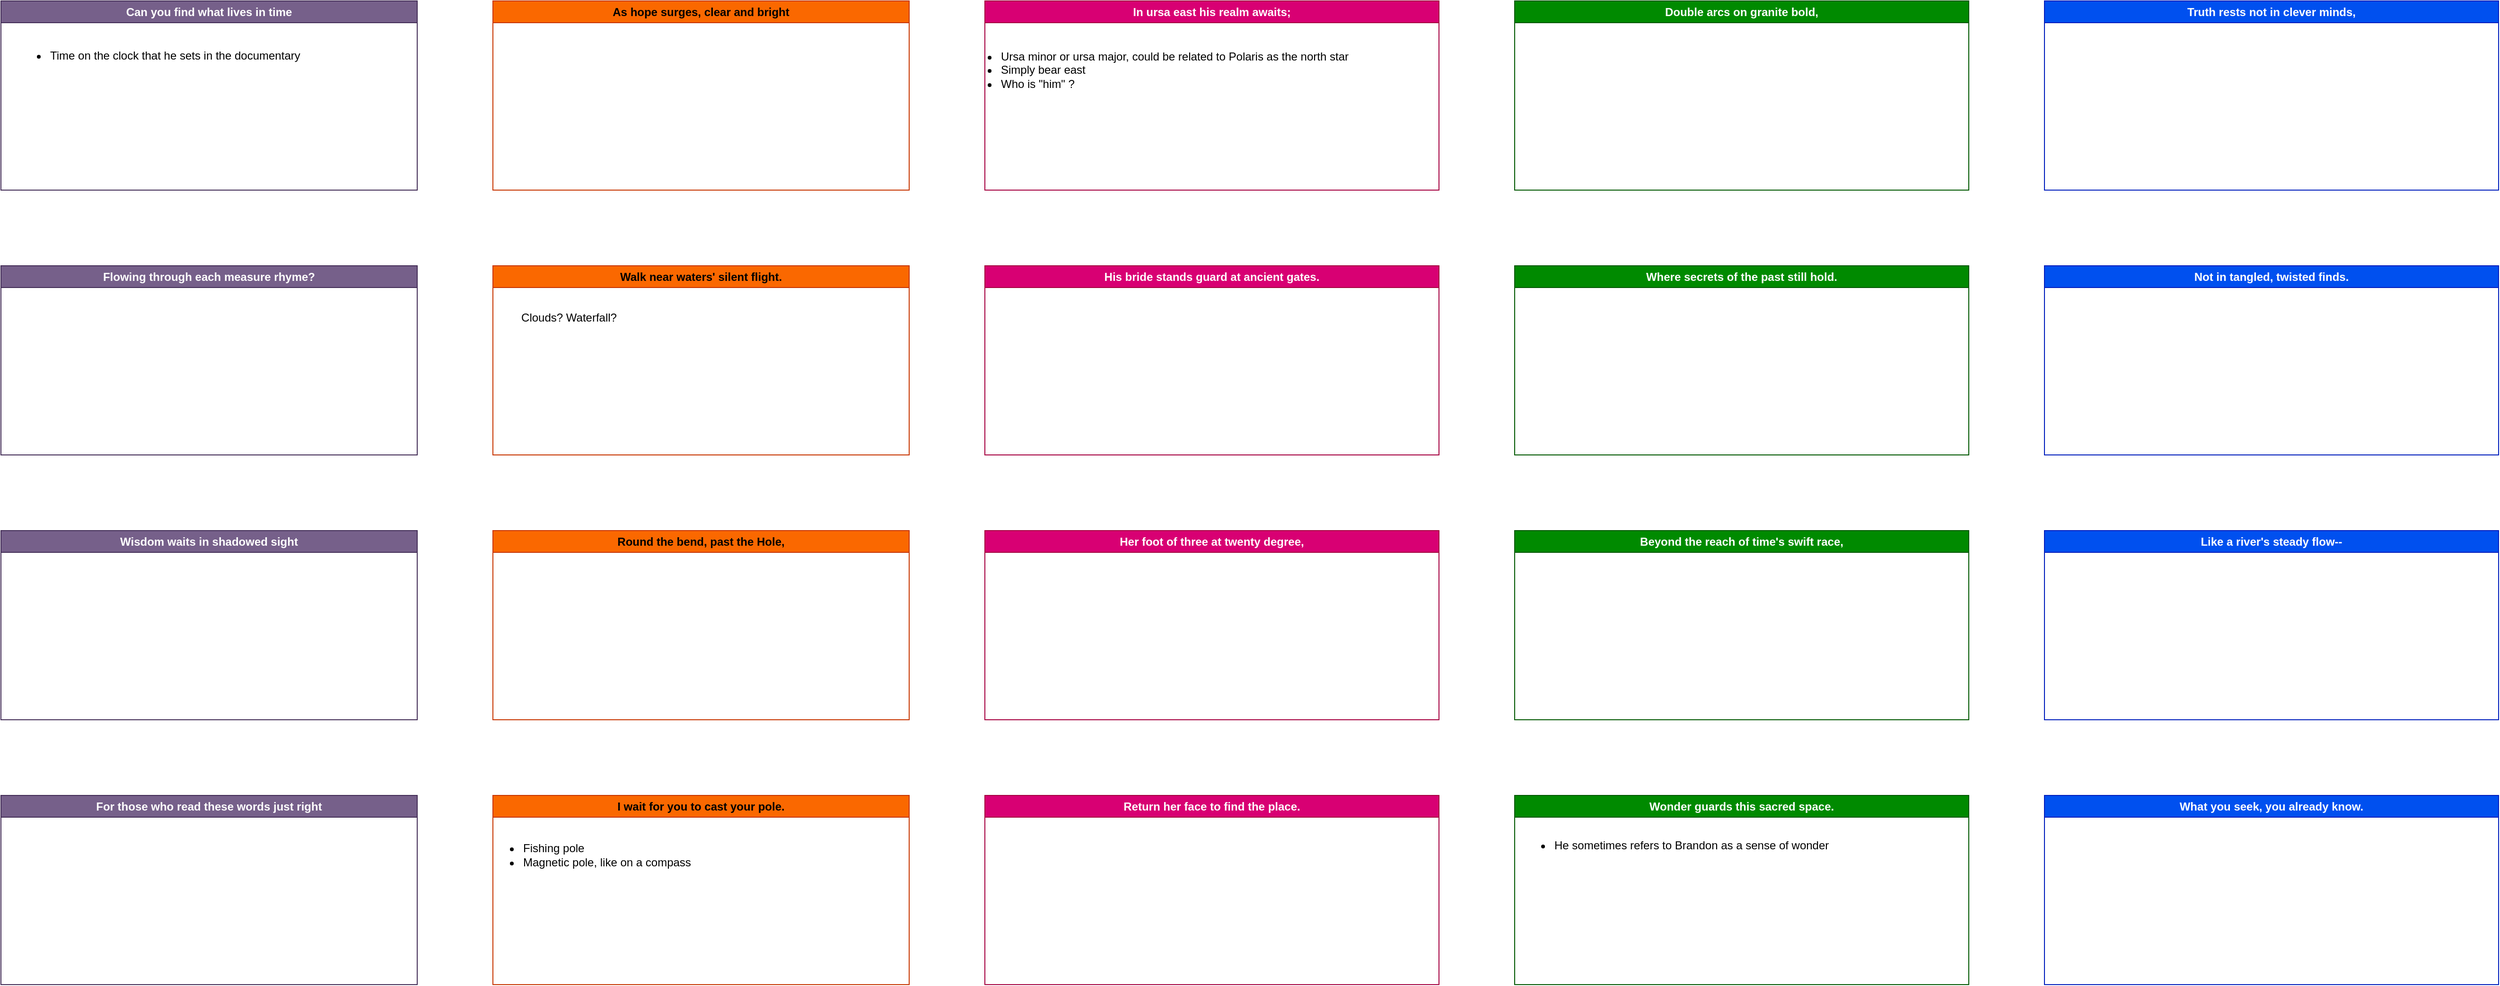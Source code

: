 <mxfile version="27.1.3">
  <diagram name="Page-1" id="3-EJCJSwGyeRb4tBqbu-">
    <mxGraphModel dx="2066" dy="1151" grid="1" gridSize="10" guides="1" tooltips="1" connect="1" arrows="1" fold="1" page="1" pageScale="1" pageWidth="850" pageHeight="1100" math="0" shadow="0">
      <root>
        <mxCell id="0" />
        <mxCell id="1" parent="0" />
        <mxCell id="7YmUo_-SUHRZRapzLXrJ-1" value="Can you find what lives in time" style="swimlane;whiteSpace=wrap;html=1;fillColor=#76608a;fontColor=#ffffff;strokeColor=#432D57;" vertex="1" parent="1">
          <mxGeometry x="80" y="40" width="440" height="200" as="geometry" />
        </mxCell>
        <mxCell id="7YmUo_-SUHRZRapzLXrJ-27" value="&lt;ul&gt;&lt;li&gt;Time on the clock that he sets in the documentary&lt;/li&gt;&lt;/ul&gt;" style="text;html=1;align=left;verticalAlign=middle;resizable=0;points=[];autosize=1;strokeColor=none;fillColor=none;" vertex="1" parent="7YmUo_-SUHRZRapzLXrJ-1">
          <mxGeometry x="10" y="33" width="330" height="50" as="geometry" />
        </mxCell>
        <mxCell id="7YmUo_-SUHRZRapzLXrJ-2" value="Flowing through each measure rhyme?" style="swimlane;whiteSpace=wrap;html=1;fillColor=#76608a;fontColor=#ffffff;strokeColor=#432D57;" vertex="1" parent="1">
          <mxGeometry x="80" y="320" width="440" height="200" as="geometry" />
        </mxCell>
        <mxCell id="7YmUo_-SUHRZRapzLXrJ-3" value="Wisdom waits in shadowed sight" style="swimlane;whiteSpace=wrap;html=1;fillColor=#76608a;fontColor=#ffffff;strokeColor=#432D57;" vertex="1" parent="1">
          <mxGeometry x="80" y="600" width="440" height="200" as="geometry" />
        </mxCell>
        <mxCell id="7YmUo_-SUHRZRapzLXrJ-4" value="For those who read these words just right" style="swimlane;whiteSpace=wrap;html=1;fillColor=#76608a;fontColor=#ffffff;strokeColor=#432D57;" vertex="1" parent="1">
          <mxGeometry x="80" y="880" width="440" height="200" as="geometry" />
        </mxCell>
        <mxCell id="7YmUo_-SUHRZRapzLXrJ-5" value="As hope surges, clear and bright" style="swimlane;whiteSpace=wrap;html=1;fillColor=#fa6800;fontColor=#000000;strokeColor=#C73500;" vertex="1" parent="1">
          <mxGeometry x="600" y="40" width="440" height="200" as="geometry" />
        </mxCell>
        <mxCell id="7YmUo_-SUHRZRapzLXrJ-6" value="Walk near waters&#39; silent flight." style="swimlane;whiteSpace=wrap;html=1;fillColor=#fa6800;fontColor=#000000;strokeColor=#C73500;" vertex="1" parent="1">
          <mxGeometry x="600" y="320" width="440" height="200" as="geometry" />
        </mxCell>
        <mxCell id="7YmUo_-SUHRZRapzLXrJ-22" value="Clouds? Waterfall?" style="text;html=1;align=center;verticalAlign=middle;resizable=0;points=[];autosize=1;strokeColor=none;fillColor=none;" vertex="1" parent="7YmUo_-SUHRZRapzLXrJ-6">
          <mxGeometry x="20" y="40" width="120" height="30" as="geometry" />
        </mxCell>
        <mxCell id="7YmUo_-SUHRZRapzLXrJ-7" value="Round the bend, past the Hole," style="swimlane;whiteSpace=wrap;html=1;fillColor=#fa6800;fontColor=#000000;strokeColor=#C73500;" vertex="1" parent="1">
          <mxGeometry x="600" y="600" width="440" height="200" as="geometry" />
        </mxCell>
        <mxCell id="7YmUo_-SUHRZRapzLXrJ-8" value="I wait for you to cast your pole." style="swimlane;whiteSpace=wrap;html=1;fillColor=#fa6800;fontColor=#000000;strokeColor=#C73500;" vertex="1" parent="1">
          <mxGeometry x="600" y="880" width="440" height="200" as="geometry" />
        </mxCell>
        <mxCell id="7YmUo_-SUHRZRapzLXrJ-25" value="&lt;ul&gt;&lt;li&gt;Fishing pole&lt;/li&gt;&lt;li&gt;Magnetic pole, like on a compass&lt;/li&gt;&lt;/ul&gt;" style="text;html=1;align=left;verticalAlign=middle;resizable=0;points=[];autosize=1;strokeColor=none;fillColor=none;" vertex="1" parent="7YmUo_-SUHRZRapzLXrJ-8">
          <mxGeometry x="-10" y="28" width="240" height="70" as="geometry" />
        </mxCell>
        <mxCell id="7YmUo_-SUHRZRapzLXrJ-9" value="In ursa east his realm awaits;" style="swimlane;whiteSpace=wrap;html=1;fillColor=#d80073;fontColor=#ffffff;strokeColor=#A50040;" vertex="1" parent="1">
          <mxGeometry x="1120" y="40" width="480" height="200" as="geometry" />
        </mxCell>
        <mxCell id="7YmUo_-SUHRZRapzLXrJ-24" value="&lt;ul&gt;&lt;li&gt;Ursa minor or ursa major, could be related to Polaris as the north star&lt;/li&gt;&lt;li&gt;Simply bear east&lt;/li&gt;&lt;li&gt;Who is &quot;him&quot; ?&lt;/li&gt;&lt;/ul&gt;" style="text;html=1;align=left;verticalAlign=middle;resizable=0;points=[];autosize=1;strokeColor=none;fillColor=none;" vertex="1" parent="7YmUo_-SUHRZRapzLXrJ-9">
          <mxGeometry x="-25" y="33" width="430" height="80" as="geometry" />
        </mxCell>
        <mxCell id="7YmUo_-SUHRZRapzLXrJ-10" value="His bride stands guard at ancient gates." style="swimlane;whiteSpace=wrap;html=1;fillColor=#d80073;fontColor=#ffffff;strokeColor=#A50040;" vertex="1" parent="1">
          <mxGeometry x="1120" y="320" width="480" height="200" as="geometry" />
        </mxCell>
        <mxCell id="7YmUo_-SUHRZRapzLXrJ-11" value="Her foot of three at twenty degree," style="swimlane;whiteSpace=wrap;html=1;fillColor=#d80073;fontColor=#ffffff;strokeColor=#A50040;" vertex="1" parent="1">
          <mxGeometry x="1120" y="600" width="480" height="200" as="geometry" />
        </mxCell>
        <mxCell id="7YmUo_-SUHRZRapzLXrJ-12" value="Return her face to find the place." style="swimlane;whiteSpace=wrap;html=1;fillColor=#d80073;fontColor=#ffffff;strokeColor=#A50040;" vertex="1" parent="1">
          <mxGeometry x="1120" y="880" width="480" height="200" as="geometry" />
        </mxCell>
        <mxCell id="7YmUo_-SUHRZRapzLXrJ-13" value="Double arcs on granite bold," style="swimlane;whiteSpace=wrap;html=1;fillColor=#008a00;fontColor=#ffffff;strokeColor=#005700;" vertex="1" parent="1">
          <mxGeometry x="1680" y="40" width="480" height="200" as="geometry" />
        </mxCell>
        <mxCell id="7YmUo_-SUHRZRapzLXrJ-14" value="Where secrets of the past still hold." style="swimlane;whiteSpace=wrap;html=1;fillColor=#008a00;fontColor=#ffffff;strokeColor=#005700;" vertex="1" parent="1">
          <mxGeometry x="1680" y="320" width="480" height="200" as="geometry" />
        </mxCell>
        <mxCell id="7YmUo_-SUHRZRapzLXrJ-15" value="Beyond the reach of time&#39;s swift race," style="swimlane;whiteSpace=wrap;html=1;fillColor=#008a00;fontColor=#ffffff;strokeColor=#005700;" vertex="1" parent="1">
          <mxGeometry x="1680" y="600" width="480" height="200" as="geometry" />
        </mxCell>
        <mxCell id="7YmUo_-SUHRZRapzLXrJ-16" value="Wonder guards this sacred space." style="swimlane;whiteSpace=wrap;html=1;fillColor=#008a00;fontColor=#ffffff;strokeColor=#005700;" vertex="1" parent="1">
          <mxGeometry x="1680" y="880" width="480" height="200" as="geometry" />
        </mxCell>
        <mxCell id="7YmUo_-SUHRZRapzLXrJ-26" value="&lt;ul&gt;&lt;li&gt;He sometimes refers to Brandon as a sense of wonder&lt;/li&gt;&lt;/ul&gt;" style="text;html=1;align=left;verticalAlign=middle;resizable=0;points=[];autosize=1;strokeColor=none;fillColor=none;" vertex="1" parent="7YmUo_-SUHRZRapzLXrJ-16">
          <mxGeometry y="28" width="350" height="50" as="geometry" />
        </mxCell>
        <mxCell id="7YmUo_-SUHRZRapzLXrJ-17" value="Truth rests not in clever minds," style="swimlane;whiteSpace=wrap;html=1;fillColor=#0050ef;fontColor=#ffffff;strokeColor=#001DBC;" vertex="1" parent="1">
          <mxGeometry x="2240" y="40" width="480" height="200" as="geometry" />
        </mxCell>
        <mxCell id="7YmUo_-SUHRZRapzLXrJ-18" value="Not in tangled, twisted finds." style="swimlane;whiteSpace=wrap;html=1;fillColor=#0050ef;fontColor=#ffffff;strokeColor=#001DBC;" vertex="1" parent="1">
          <mxGeometry x="2240" y="320" width="480" height="200" as="geometry" />
        </mxCell>
        <mxCell id="7YmUo_-SUHRZRapzLXrJ-19" value="Like a river&#39;s steady flow--" style="swimlane;whiteSpace=wrap;html=1;fillColor=#0050ef;fontColor=#ffffff;strokeColor=#001DBC;" vertex="1" parent="1">
          <mxGeometry x="2240" y="600" width="480" height="200" as="geometry" />
        </mxCell>
        <mxCell id="7YmUo_-SUHRZRapzLXrJ-20" value="What you seek, you already know." style="swimlane;whiteSpace=wrap;html=1;fillColor=#0050ef;fontColor=#ffffff;strokeColor=#001DBC;" vertex="1" parent="1">
          <mxGeometry x="2240" y="880" width="480" height="200" as="geometry" />
        </mxCell>
      </root>
    </mxGraphModel>
  </diagram>
</mxfile>
